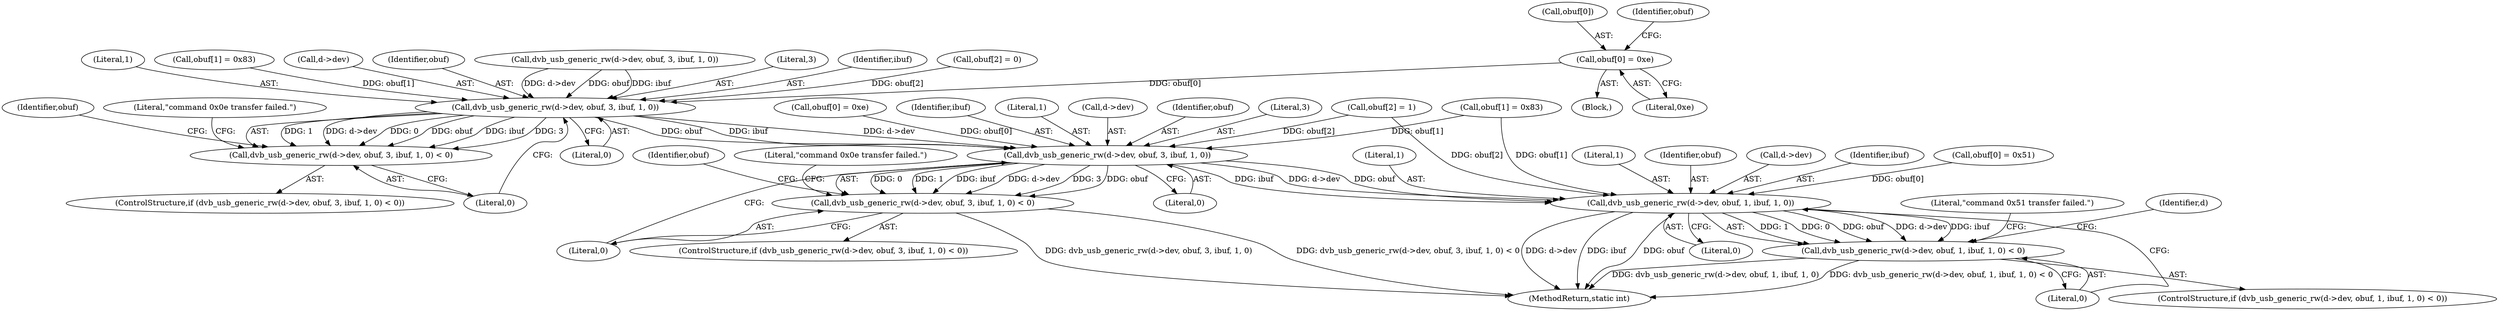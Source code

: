 digraph "1_linux_606142af57dad981b78707234cfbd15f9f7b7125_0@array" {
"1000154" [label="(Call,obuf[0] = 0xe)"];
"1000171" [label="(Call,dvb_usb_generic_rw(d->dev, obuf, 3, ibuf, 1, 0))"];
"1000170" [label="(Call,dvb_usb_generic_rw(d->dev, obuf, 3, ibuf, 1, 0) < 0)"];
"1000200" [label="(Call,dvb_usb_generic_rw(d->dev, obuf, 3, ibuf, 1, 0))"];
"1000199" [label="(Call,dvb_usb_generic_rw(d->dev, obuf, 3, ibuf, 1, 0) < 0)"];
"1000219" [label="(Call,dvb_usb_generic_rw(d->dev, obuf, 1, ibuf, 1, 0))"];
"1000218" [label="(Call,dvb_usb_generic_rw(d->dev, obuf, 1, ibuf, 1, 0) < 0)"];
"1000175" [label="(Identifier,obuf)"];
"1000226" [label="(Literal,1)"];
"1000154" [label="(Call,obuf[0] = 0xe)"];
"1000228" [label="(Literal,0)"];
"1000180" [label="(Literal,0)"];
"1000140" [label="(Call,dvb_usb_generic_rw(d->dev, obuf, 3, ibuf, 1, 0))"];
"1000200" [label="(Call,dvb_usb_generic_rw(d->dev, obuf, 3, ibuf, 1, 0))"];
"1000183" [label="(Call,obuf[0] = 0xe)"];
"1000235" [label="(Identifier,d)"];
"1000227" [label="(Literal,0)"];
"1000155" [label="(Call,obuf[0])"];
"1000170" [label="(Call,dvb_usb_generic_rw(d->dev, obuf, 3, ibuf, 1, 0) < 0)"];
"1000161" [label="(Identifier,obuf)"];
"1000176" [label="(Literal,3)"];
"1000177" [label="(Identifier,ibuf)"];
"1000223" [label="(Identifier,obuf)"];
"1000206" [label="(Identifier,ibuf)"];
"1000164" [label="(Call,obuf[2] = 0)"];
"1000219" [label="(Call,dvb_usb_generic_rw(d->dev, obuf, 1, ibuf, 1, 0))"];
"1000169" [label="(ControlStructure,if (dvb_usb_generic_rw(d->dev, obuf, 3, ibuf, 1, 0) < 0))"];
"1000209" [label="(Literal,0)"];
"1000185" [label="(Identifier,obuf)"];
"1000290" [label="(MethodReturn,static int)"];
"1000198" [label="(ControlStructure,if (dvb_usb_generic_rw(d->dev, obuf, 3, ibuf, 1, 0) < 0))"];
"1000230" [label="(Literal,\"command 0x51 transfer failed.\")"];
"1000211" [label="(Literal,\"command 0x0e transfer failed.\")"];
"1000220" [label="(Call,d->dev)"];
"1000193" [label="(Call,obuf[2] = 1)"];
"1000207" [label="(Literal,1)"];
"1000199" [label="(Call,dvb_usb_generic_rw(d->dev, obuf, 3, ibuf, 1, 0) < 0)"];
"1000102" [label="(Block,)"];
"1000178" [label="(Literal,1)"];
"1000201" [label="(Call,d->dev)"];
"1000158" [label="(Literal,0xe)"];
"1000225" [label="(Identifier,ibuf)"];
"1000214" [label="(Identifier,obuf)"];
"1000212" [label="(Call,obuf[0] = 0x51)"];
"1000204" [label="(Identifier,obuf)"];
"1000217" [label="(ControlStructure,if (dvb_usb_generic_rw(d->dev, obuf, 1, ibuf, 1, 0) < 0))"];
"1000224" [label="(Literal,1)"];
"1000171" [label="(Call,dvb_usb_generic_rw(d->dev, obuf, 3, ibuf, 1, 0))"];
"1000188" [label="(Call,obuf[1] = 0x83)"];
"1000159" [label="(Call,obuf[1] = 0x83)"];
"1000208" [label="(Literal,0)"];
"1000218" [label="(Call,dvb_usb_generic_rw(d->dev, obuf, 1, ibuf, 1, 0) < 0)"];
"1000182" [label="(Literal,\"command 0x0e transfer failed.\")"];
"1000179" [label="(Literal,0)"];
"1000205" [label="(Literal,3)"];
"1000172" [label="(Call,d->dev)"];
"1000154" -> "1000102"  [label="AST: "];
"1000154" -> "1000158"  [label="CFG: "];
"1000155" -> "1000154"  [label="AST: "];
"1000158" -> "1000154"  [label="AST: "];
"1000161" -> "1000154"  [label="CFG: "];
"1000154" -> "1000171"  [label="DDG: obuf[0]"];
"1000171" -> "1000170"  [label="AST: "];
"1000171" -> "1000179"  [label="CFG: "];
"1000172" -> "1000171"  [label="AST: "];
"1000175" -> "1000171"  [label="AST: "];
"1000176" -> "1000171"  [label="AST: "];
"1000177" -> "1000171"  [label="AST: "];
"1000178" -> "1000171"  [label="AST: "];
"1000179" -> "1000171"  [label="AST: "];
"1000180" -> "1000171"  [label="CFG: "];
"1000171" -> "1000170"  [label="DDG: 1"];
"1000171" -> "1000170"  [label="DDG: d->dev"];
"1000171" -> "1000170"  [label="DDG: 0"];
"1000171" -> "1000170"  [label="DDG: obuf"];
"1000171" -> "1000170"  [label="DDG: ibuf"];
"1000171" -> "1000170"  [label="DDG: 3"];
"1000140" -> "1000171"  [label="DDG: d->dev"];
"1000140" -> "1000171"  [label="DDG: obuf"];
"1000140" -> "1000171"  [label="DDG: ibuf"];
"1000159" -> "1000171"  [label="DDG: obuf[1]"];
"1000164" -> "1000171"  [label="DDG: obuf[2]"];
"1000171" -> "1000200"  [label="DDG: d->dev"];
"1000171" -> "1000200"  [label="DDG: obuf"];
"1000171" -> "1000200"  [label="DDG: ibuf"];
"1000170" -> "1000169"  [label="AST: "];
"1000170" -> "1000180"  [label="CFG: "];
"1000180" -> "1000170"  [label="AST: "];
"1000182" -> "1000170"  [label="CFG: "];
"1000185" -> "1000170"  [label="CFG: "];
"1000200" -> "1000199"  [label="AST: "];
"1000200" -> "1000208"  [label="CFG: "];
"1000201" -> "1000200"  [label="AST: "];
"1000204" -> "1000200"  [label="AST: "];
"1000205" -> "1000200"  [label="AST: "];
"1000206" -> "1000200"  [label="AST: "];
"1000207" -> "1000200"  [label="AST: "];
"1000208" -> "1000200"  [label="AST: "];
"1000209" -> "1000200"  [label="CFG: "];
"1000200" -> "1000199"  [label="DDG: 0"];
"1000200" -> "1000199"  [label="DDG: 1"];
"1000200" -> "1000199"  [label="DDG: ibuf"];
"1000200" -> "1000199"  [label="DDG: d->dev"];
"1000200" -> "1000199"  [label="DDG: 3"];
"1000200" -> "1000199"  [label="DDG: obuf"];
"1000193" -> "1000200"  [label="DDG: obuf[2]"];
"1000188" -> "1000200"  [label="DDG: obuf[1]"];
"1000183" -> "1000200"  [label="DDG: obuf[0]"];
"1000200" -> "1000219"  [label="DDG: d->dev"];
"1000200" -> "1000219"  [label="DDG: obuf"];
"1000200" -> "1000219"  [label="DDG: ibuf"];
"1000199" -> "1000198"  [label="AST: "];
"1000199" -> "1000209"  [label="CFG: "];
"1000209" -> "1000199"  [label="AST: "];
"1000211" -> "1000199"  [label="CFG: "];
"1000214" -> "1000199"  [label="CFG: "];
"1000199" -> "1000290"  [label="DDG: dvb_usb_generic_rw(d->dev, obuf, 3, ibuf, 1, 0)"];
"1000199" -> "1000290"  [label="DDG: dvb_usb_generic_rw(d->dev, obuf, 3, ibuf, 1, 0) < 0"];
"1000219" -> "1000218"  [label="AST: "];
"1000219" -> "1000227"  [label="CFG: "];
"1000220" -> "1000219"  [label="AST: "];
"1000223" -> "1000219"  [label="AST: "];
"1000224" -> "1000219"  [label="AST: "];
"1000225" -> "1000219"  [label="AST: "];
"1000226" -> "1000219"  [label="AST: "];
"1000227" -> "1000219"  [label="AST: "];
"1000228" -> "1000219"  [label="CFG: "];
"1000219" -> "1000290"  [label="DDG: ibuf"];
"1000219" -> "1000290"  [label="DDG: obuf"];
"1000219" -> "1000290"  [label="DDG: d->dev"];
"1000219" -> "1000218"  [label="DDG: 1"];
"1000219" -> "1000218"  [label="DDG: 0"];
"1000219" -> "1000218"  [label="DDG: obuf"];
"1000219" -> "1000218"  [label="DDG: d->dev"];
"1000219" -> "1000218"  [label="DDG: ibuf"];
"1000193" -> "1000219"  [label="DDG: obuf[2]"];
"1000188" -> "1000219"  [label="DDG: obuf[1]"];
"1000212" -> "1000219"  [label="DDG: obuf[0]"];
"1000218" -> "1000217"  [label="AST: "];
"1000218" -> "1000228"  [label="CFG: "];
"1000228" -> "1000218"  [label="AST: "];
"1000230" -> "1000218"  [label="CFG: "];
"1000235" -> "1000218"  [label="CFG: "];
"1000218" -> "1000290"  [label="DDG: dvb_usb_generic_rw(d->dev, obuf, 1, ibuf, 1, 0)"];
"1000218" -> "1000290"  [label="DDG: dvb_usb_generic_rw(d->dev, obuf, 1, ibuf, 1, 0) < 0"];
}
